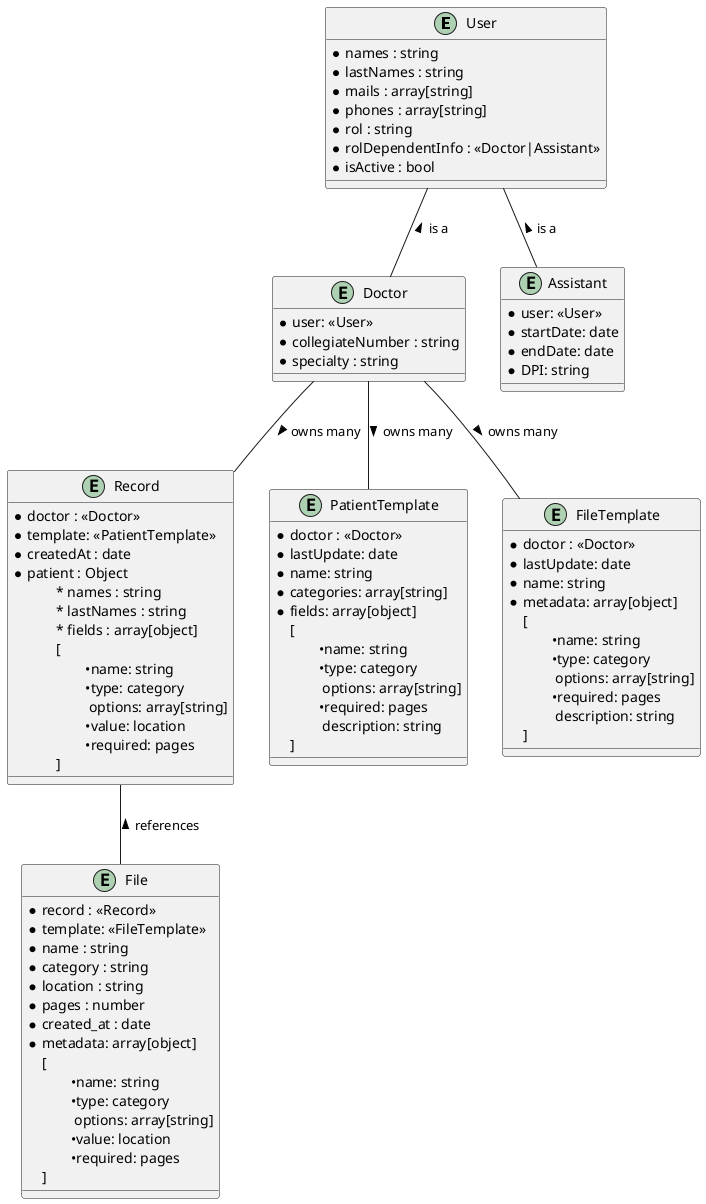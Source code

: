@startuml entity

entity User {
    * names : string
    * lastNames : string
    * mails : array[string]
    * phones : array[string]
    * rol : string
    * rolDependentInfo : <<Doctor|Assistant>>
    * isActive : bool
}

entity Doctor {
    * user: <<User>>
    * collegiateNumber : string
    * specialty : string
}

entity Assistant {
    * user: <<User>>
    * startDate: date
    * endDate: date
    * DPI: string
}

entity Record {
    * doctor : <<Doctor>>
    * template: <<PatientTemplate>> 
    * createdAt : date
    * patient : Object
    \t* names : string
    \t* lastNames : string
    \t* fields : array[object]
    \t[
        \t\t•name: string
        \t\t•type: category
        \t\t options: array[string]
        \t\t•value: location
        \t\t•required: pages
    \t]
    
}

entity PatientTemplate {
    * doctor : <<Doctor>>
    * lastUpdate: date
    * name: string
    * categories: array[string]
    * fields: array[object]
    [
        \t•name: string
        \t•type: category
        \t options: array[string]
        \t•required: pages
        \t description: string
    ]
}

entity FileTemplate {
    * doctor : <<Doctor>>
    * lastUpdate: date
    * name: string
    * metadata: array[object]
    [
        \t•name: string
        \t•type: category
        \t options: array[string]
        \t•required: pages
        \t description: string
    ]
}

entity File {
    * record : <<Record>>
    * template: <<FileTemplate>> 
    * name : string
    * category : string
    * location : string
    * pages : number
    * created_at : date
    * metadata: array[object]
    [
        \t•name: string
        \t•type: category
        \t options: array[string]
        \t•value: location
        \t•required: pages
    ]
}

User -d- Doctor : < is a
User -d- Assistant : < is a

Record -u- Doctor : < owns many
Record -- File  : < references

Doctor -- FileTemplate : > owns many 
Doctor -- PatientTemplate : > owns many

@enduml